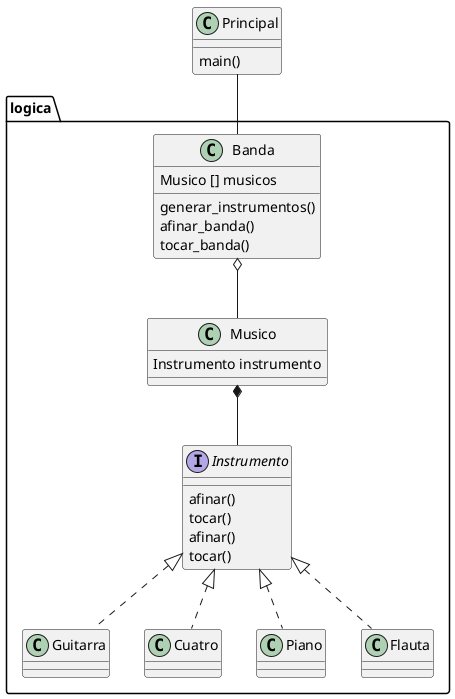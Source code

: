 @startuml banda

package logica {
interface Instrumento
class Musico
class Banda
Instrumento <|.. Guitarra
Instrumento <|.. Cuatro
Instrumento <|.. Piano
Instrumento <|.. Flauta
}


class Principal
Principal -- Banda
Principal : main()

Instrumento : afinar()
Instrumento : tocar()

Instrumento : afinar()
Instrumento : tocar()



Musico *-- Instrumento

Banda o-- Musico

Musico : Instrumento instrumento

Banda : Musico [] musicos

Banda : generar_instrumentos()
Banda : afinar_banda()
Banda : tocar_banda()